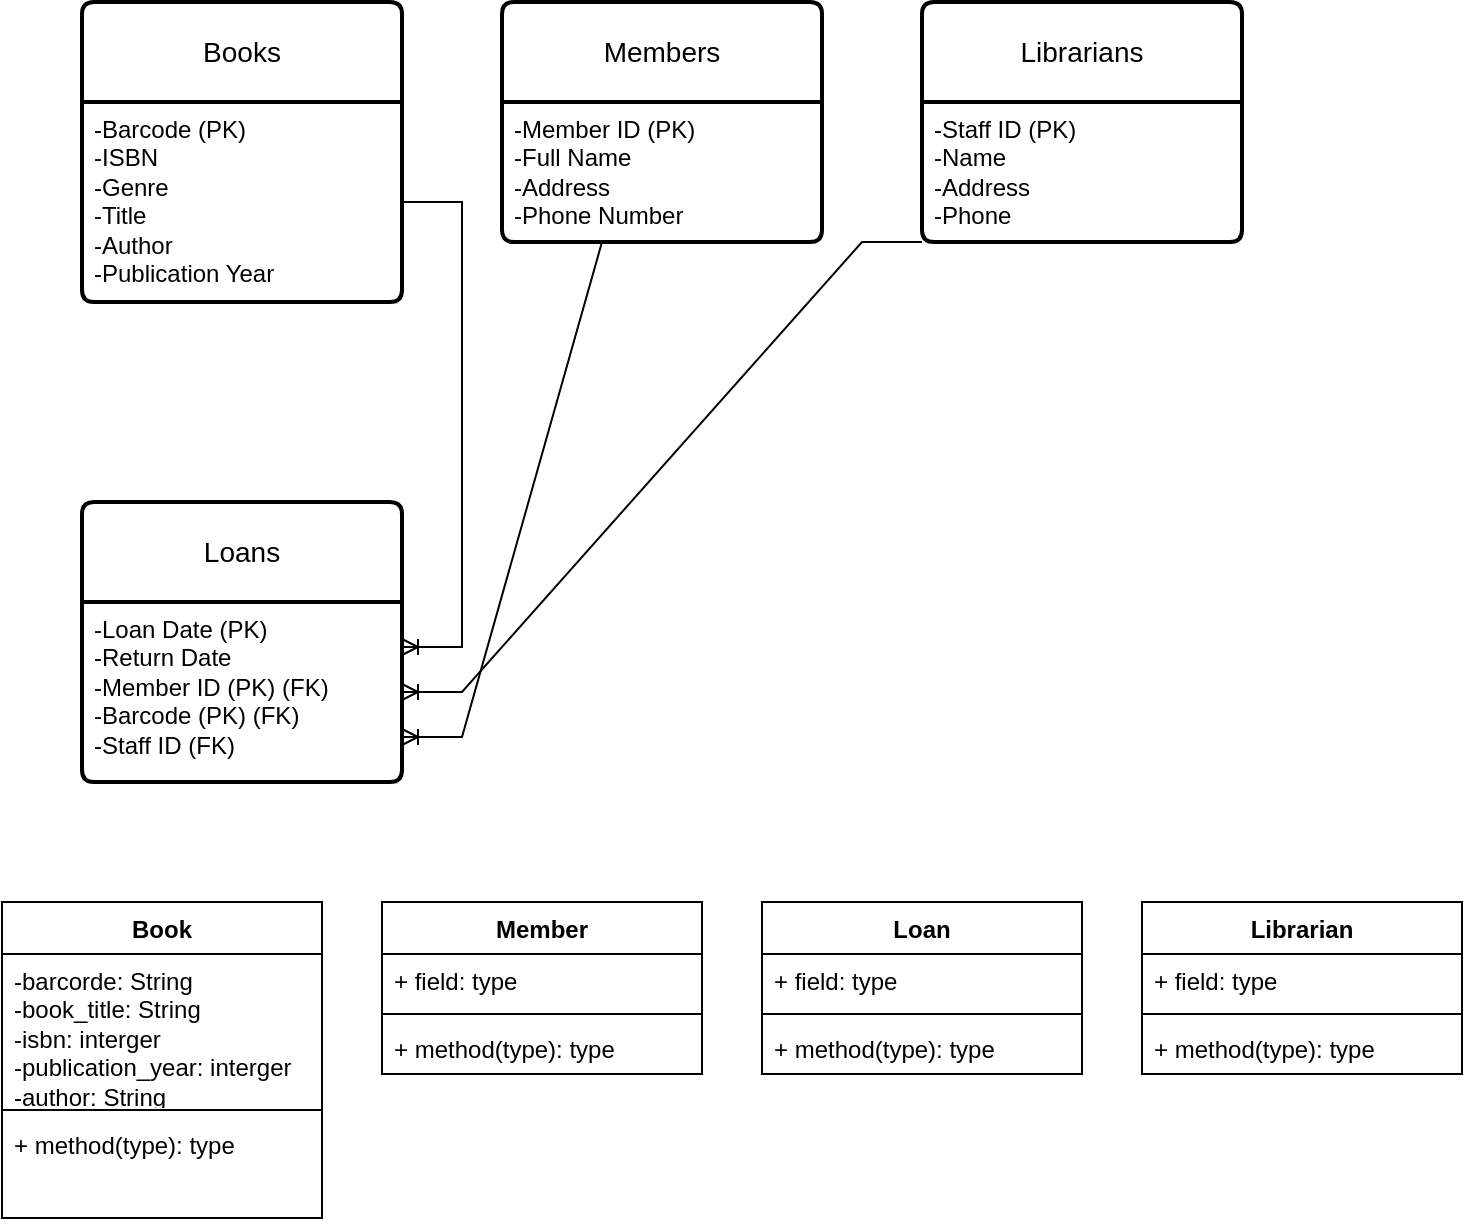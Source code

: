 <mxfile version="24.4.10" type="github">
  <diagram name="Page-1" id="EAAXhlnD3NSpvqW1n32H">
    <mxGraphModel dx="477" dy="282" grid="1" gridSize="10" guides="1" tooltips="1" connect="1" arrows="1" fold="1" page="1" pageScale="1" pageWidth="827" pageHeight="1169" math="0" shadow="0">
      <root>
        <mxCell id="0" />
        <mxCell id="1" parent="0" />
        <mxCell id="E3ja3kEhC99o8EGt3xfG-3" value="Loans" style="swimlane;childLayout=stackLayout;horizontal=1;startSize=50;horizontalStack=0;rounded=1;fontSize=14;fontStyle=0;strokeWidth=2;resizeParent=0;resizeLast=1;shadow=0;dashed=0;align=center;arcSize=4;whiteSpace=wrap;html=1;" parent="1" vertex="1">
          <mxGeometry x="60" y="320" width="160" height="140" as="geometry" />
        </mxCell>
        <mxCell id="E3ja3kEhC99o8EGt3xfG-4" value="-Loan Date (PK)&lt;div&gt;-Return Date&lt;/div&gt;&lt;div&gt;-Member ID (PK) (FK)&lt;/div&gt;&lt;div&gt;-Barcode (PK) (FK)&lt;/div&gt;&lt;div&gt;-Staff ID (FK)&lt;/div&gt;" style="align=left;strokeColor=none;fillColor=none;spacingLeft=4;fontSize=12;verticalAlign=top;resizable=0;rotatable=0;part=1;html=1;" parent="E3ja3kEhC99o8EGt3xfG-3" vertex="1">
          <mxGeometry y="50" width="160" height="90" as="geometry" />
        </mxCell>
        <mxCell id="E3ja3kEhC99o8EGt3xfG-5" value="Librarians" style="swimlane;childLayout=stackLayout;horizontal=1;startSize=50;horizontalStack=0;rounded=1;fontSize=14;fontStyle=0;strokeWidth=2;resizeParent=0;resizeLast=1;shadow=0;dashed=0;align=center;arcSize=4;whiteSpace=wrap;html=1;" parent="1" vertex="1">
          <mxGeometry x="480" y="70" width="160" height="120" as="geometry" />
        </mxCell>
        <mxCell id="E3ja3kEhC99o8EGt3xfG-6" value="-Staff ID (PK)&lt;div&gt;-Name&lt;/div&gt;&lt;div&gt;-Address&lt;/div&gt;&lt;div&gt;-Phone&lt;/div&gt;" style="align=left;strokeColor=none;fillColor=none;spacingLeft=4;fontSize=12;verticalAlign=top;resizable=0;rotatable=0;part=1;html=1;" parent="E3ja3kEhC99o8EGt3xfG-5" vertex="1">
          <mxGeometry y="50" width="160" height="70" as="geometry" />
        </mxCell>
        <mxCell id="E3ja3kEhC99o8EGt3xfG-7" value="Members" style="swimlane;childLayout=stackLayout;horizontal=1;startSize=50;horizontalStack=0;rounded=1;fontSize=14;fontStyle=0;strokeWidth=2;resizeParent=0;resizeLast=1;shadow=0;dashed=0;align=center;arcSize=4;whiteSpace=wrap;html=1;" parent="1" vertex="1">
          <mxGeometry x="270" y="70" width="160" height="120" as="geometry" />
        </mxCell>
        <mxCell id="E3ja3kEhC99o8EGt3xfG-8" value="-Member ID (PK)&lt;div&gt;&lt;span style=&quot;background-color: initial;&quot;&gt;-Full Name&lt;/span&gt;&lt;div&gt;-Address&lt;/div&gt;&lt;div&gt;-Phone Number&lt;/div&gt;&lt;/div&gt;" style="align=left;strokeColor=none;fillColor=none;spacingLeft=4;fontSize=12;verticalAlign=top;resizable=0;rotatable=0;part=1;html=1;" parent="E3ja3kEhC99o8EGt3xfG-7" vertex="1">
          <mxGeometry y="50" width="160" height="70" as="geometry" />
        </mxCell>
        <mxCell id="E3ja3kEhC99o8EGt3xfG-9" value="Books" style="swimlane;childLayout=stackLayout;horizontal=1;startSize=50;horizontalStack=0;rounded=1;fontSize=14;fontStyle=0;strokeWidth=2;resizeParent=0;resizeLast=1;shadow=0;dashed=0;align=center;arcSize=4;whiteSpace=wrap;html=1;" parent="1" vertex="1">
          <mxGeometry x="60" y="70" width="160" height="150" as="geometry" />
        </mxCell>
        <mxCell id="E3ja3kEhC99o8EGt3xfG-10" value="-Barcode (PK)&lt;div&gt;-ISBN&lt;/div&gt;&lt;div&gt;-Genre&lt;/div&gt;&lt;div&gt;-Title&lt;/div&gt;&lt;div&gt;-Author&lt;/div&gt;&lt;div&gt;-Publication Year&lt;/div&gt;" style="align=left;strokeColor=none;fillColor=none;spacingLeft=4;fontSize=12;verticalAlign=top;resizable=0;rotatable=0;part=1;html=1;" parent="E3ja3kEhC99o8EGt3xfG-9" vertex="1">
          <mxGeometry y="50" width="160" height="100" as="geometry" />
        </mxCell>
        <mxCell id="E3ja3kEhC99o8EGt3xfG-22" value="" style="edgeStyle=entityRelationEdgeStyle;fontSize=12;html=1;endArrow=ERoneToMany;rounded=0;exitX=1;exitY=0.5;exitDx=0;exitDy=0;entryX=1;entryY=0.25;entryDx=0;entryDy=0;" parent="1" source="E3ja3kEhC99o8EGt3xfG-10" target="E3ja3kEhC99o8EGt3xfG-4" edge="1">
          <mxGeometry width="100" height="100" relative="1" as="geometry">
            <mxPoint x="290" y="300" as="sourcePoint" />
            <mxPoint x="390" y="200" as="targetPoint" />
          </mxGeometry>
        </mxCell>
        <mxCell id="E3ja3kEhC99o8EGt3xfG-23" value="" style="edgeStyle=entityRelationEdgeStyle;fontSize=12;html=1;endArrow=ERoneToMany;rounded=0;entryX=1;entryY=0.75;entryDx=0;entryDy=0;exitX=0.5;exitY=1;exitDx=0;exitDy=0;" parent="1" source="E3ja3kEhC99o8EGt3xfG-8" target="E3ja3kEhC99o8EGt3xfG-4" edge="1">
          <mxGeometry width="100" height="100" relative="1" as="geometry">
            <mxPoint x="440" y="200" as="sourcePoint" />
            <mxPoint x="390" y="200" as="targetPoint" />
          </mxGeometry>
        </mxCell>
        <mxCell id="E3ja3kEhC99o8EGt3xfG-25" value="" style="edgeStyle=entityRelationEdgeStyle;fontSize=12;html=1;endArrow=ERoneToMany;rounded=0;entryX=1;entryY=0.5;entryDx=0;entryDy=0;exitX=0;exitY=1;exitDx=0;exitDy=0;" parent="1" source="E3ja3kEhC99o8EGt3xfG-6" target="E3ja3kEhC99o8EGt3xfG-4" edge="1">
          <mxGeometry width="100" height="100" relative="1" as="geometry">
            <mxPoint x="290" y="300" as="sourcePoint" />
            <mxPoint x="390" y="200" as="targetPoint" />
          </mxGeometry>
        </mxCell>
        <mxCell id="E3ja3kEhC99o8EGt3xfG-27" value="Book" style="swimlane;fontStyle=1;align=center;verticalAlign=top;childLayout=stackLayout;horizontal=1;startSize=26;horizontalStack=0;resizeParent=1;resizeParentMax=0;resizeLast=0;collapsible=1;marginBottom=0;whiteSpace=wrap;html=1;" parent="1" vertex="1">
          <mxGeometry x="20" y="520" width="160" height="158" as="geometry" />
        </mxCell>
        <mxCell id="E3ja3kEhC99o8EGt3xfG-28" value="-barcorde: String&lt;div&gt;-book_title: String&lt;/div&gt;&lt;div&gt;-isbn: interger&lt;/div&gt;&lt;div&gt;-publication_year: interger&lt;/div&gt;&lt;div&gt;-author: String&lt;br&gt;&lt;div&gt;&lt;br&gt;&lt;/div&gt;&lt;/div&gt;" style="text;strokeColor=none;fillColor=none;align=left;verticalAlign=top;spacingLeft=4;spacingRight=4;overflow=hidden;rotatable=0;points=[[0,0.5],[1,0.5]];portConstraint=eastwest;whiteSpace=wrap;html=1;" parent="E3ja3kEhC99o8EGt3xfG-27" vertex="1">
          <mxGeometry y="26" width="160" height="74" as="geometry" />
        </mxCell>
        <mxCell id="E3ja3kEhC99o8EGt3xfG-29" value="" style="line;strokeWidth=1;fillColor=none;align=left;verticalAlign=middle;spacingTop=-1;spacingLeft=3;spacingRight=3;rotatable=0;labelPosition=right;points=[];portConstraint=eastwest;strokeColor=inherit;" parent="E3ja3kEhC99o8EGt3xfG-27" vertex="1">
          <mxGeometry y="100" width="160" height="8" as="geometry" />
        </mxCell>
        <mxCell id="E3ja3kEhC99o8EGt3xfG-30" value="+ method(type): type" style="text;strokeColor=none;fillColor=none;align=left;verticalAlign=top;spacingLeft=4;spacingRight=4;overflow=hidden;rotatable=0;points=[[0,0.5],[1,0.5]];portConstraint=eastwest;whiteSpace=wrap;html=1;" parent="E3ja3kEhC99o8EGt3xfG-27" vertex="1">
          <mxGeometry y="108" width="160" height="50" as="geometry" />
        </mxCell>
        <mxCell id="E3ja3kEhC99o8EGt3xfG-31" value="Member" style="swimlane;fontStyle=1;align=center;verticalAlign=top;childLayout=stackLayout;horizontal=1;startSize=26;horizontalStack=0;resizeParent=1;resizeParentMax=0;resizeLast=0;collapsible=1;marginBottom=0;whiteSpace=wrap;html=1;" parent="1" vertex="1">
          <mxGeometry x="210" y="520" width="160" height="86" as="geometry" />
        </mxCell>
        <mxCell id="E3ja3kEhC99o8EGt3xfG-32" value="+ field: type" style="text;strokeColor=none;fillColor=none;align=left;verticalAlign=top;spacingLeft=4;spacingRight=4;overflow=hidden;rotatable=0;points=[[0,0.5],[1,0.5]];portConstraint=eastwest;whiteSpace=wrap;html=1;" parent="E3ja3kEhC99o8EGt3xfG-31" vertex="1">
          <mxGeometry y="26" width="160" height="26" as="geometry" />
        </mxCell>
        <mxCell id="E3ja3kEhC99o8EGt3xfG-33" value="" style="line;strokeWidth=1;fillColor=none;align=left;verticalAlign=middle;spacingTop=-1;spacingLeft=3;spacingRight=3;rotatable=0;labelPosition=right;points=[];portConstraint=eastwest;strokeColor=inherit;" parent="E3ja3kEhC99o8EGt3xfG-31" vertex="1">
          <mxGeometry y="52" width="160" height="8" as="geometry" />
        </mxCell>
        <mxCell id="E3ja3kEhC99o8EGt3xfG-34" value="+ method(type): type" style="text;strokeColor=none;fillColor=none;align=left;verticalAlign=top;spacingLeft=4;spacingRight=4;overflow=hidden;rotatable=0;points=[[0,0.5],[1,0.5]];portConstraint=eastwest;whiteSpace=wrap;html=1;" parent="E3ja3kEhC99o8EGt3xfG-31" vertex="1">
          <mxGeometry y="60" width="160" height="26" as="geometry" />
        </mxCell>
        <mxCell id="E3ja3kEhC99o8EGt3xfG-35" value="Loan" style="swimlane;fontStyle=1;align=center;verticalAlign=top;childLayout=stackLayout;horizontal=1;startSize=26;horizontalStack=0;resizeParent=1;resizeParentMax=0;resizeLast=0;collapsible=1;marginBottom=0;whiteSpace=wrap;html=1;" parent="1" vertex="1">
          <mxGeometry x="400" y="520" width="160" height="86" as="geometry" />
        </mxCell>
        <mxCell id="E3ja3kEhC99o8EGt3xfG-36" value="+ field: type" style="text;strokeColor=none;fillColor=none;align=left;verticalAlign=top;spacingLeft=4;spacingRight=4;overflow=hidden;rotatable=0;points=[[0,0.5],[1,0.5]];portConstraint=eastwest;whiteSpace=wrap;html=1;" parent="E3ja3kEhC99o8EGt3xfG-35" vertex="1">
          <mxGeometry y="26" width="160" height="26" as="geometry" />
        </mxCell>
        <mxCell id="E3ja3kEhC99o8EGt3xfG-37" value="" style="line;strokeWidth=1;fillColor=none;align=left;verticalAlign=middle;spacingTop=-1;spacingLeft=3;spacingRight=3;rotatable=0;labelPosition=right;points=[];portConstraint=eastwest;strokeColor=inherit;" parent="E3ja3kEhC99o8EGt3xfG-35" vertex="1">
          <mxGeometry y="52" width="160" height="8" as="geometry" />
        </mxCell>
        <mxCell id="E3ja3kEhC99o8EGt3xfG-38" value="+ method(type): type" style="text;strokeColor=none;fillColor=none;align=left;verticalAlign=top;spacingLeft=4;spacingRight=4;overflow=hidden;rotatable=0;points=[[0,0.5],[1,0.5]];portConstraint=eastwest;whiteSpace=wrap;html=1;" parent="E3ja3kEhC99o8EGt3xfG-35" vertex="1">
          <mxGeometry y="60" width="160" height="26" as="geometry" />
        </mxCell>
        <mxCell id="E3ja3kEhC99o8EGt3xfG-39" value="Librarian" style="swimlane;fontStyle=1;align=center;verticalAlign=top;childLayout=stackLayout;horizontal=1;startSize=26;horizontalStack=0;resizeParent=1;resizeParentMax=0;resizeLast=0;collapsible=1;marginBottom=0;whiteSpace=wrap;html=1;" parent="1" vertex="1">
          <mxGeometry x="590" y="520" width="160" height="86" as="geometry" />
        </mxCell>
        <mxCell id="E3ja3kEhC99o8EGt3xfG-40" value="+ field: type" style="text;strokeColor=none;fillColor=none;align=left;verticalAlign=top;spacingLeft=4;spacingRight=4;overflow=hidden;rotatable=0;points=[[0,0.5],[1,0.5]];portConstraint=eastwest;whiteSpace=wrap;html=1;" parent="E3ja3kEhC99o8EGt3xfG-39" vertex="1">
          <mxGeometry y="26" width="160" height="26" as="geometry" />
        </mxCell>
        <mxCell id="E3ja3kEhC99o8EGt3xfG-41" value="" style="line;strokeWidth=1;fillColor=none;align=left;verticalAlign=middle;spacingTop=-1;spacingLeft=3;spacingRight=3;rotatable=0;labelPosition=right;points=[];portConstraint=eastwest;strokeColor=inherit;" parent="E3ja3kEhC99o8EGt3xfG-39" vertex="1">
          <mxGeometry y="52" width="160" height="8" as="geometry" />
        </mxCell>
        <mxCell id="E3ja3kEhC99o8EGt3xfG-42" value="+ method(type): type" style="text;strokeColor=none;fillColor=none;align=left;verticalAlign=top;spacingLeft=4;spacingRight=4;overflow=hidden;rotatable=0;points=[[0,0.5],[1,0.5]];portConstraint=eastwest;whiteSpace=wrap;html=1;" parent="E3ja3kEhC99o8EGt3xfG-39" vertex="1">
          <mxGeometry y="60" width="160" height="26" as="geometry" />
        </mxCell>
      </root>
    </mxGraphModel>
  </diagram>
</mxfile>
